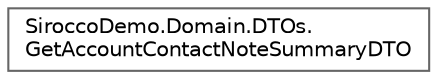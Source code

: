 digraph "Graphical Class Hierarchy"
{
 // LATEX_PDF_SIZE
  bgcolor="transparent";
  edge [fontname=Helvetica,fontsize=10,labelfontname=Helvetica,labelfontsize=10];
  node [fontname=Helvetica,fontsize=10,shape=box,height=0.2,width=0.4];
  rankdir="LR";
  Node0 [id="Node000000",label="SiroccoDemo.Domain.DTOs.\lGetAccountContactNoteSummaryDTO",height=0.2,width=0.4,color="grey40", fillcolor="white", style="filled",URL="$class_sirocco_demo_1_1_domain_1_1_d_t_os_1_1_get_account_contact_note_summary_d_t_o.html",tooltip=" "];
}
